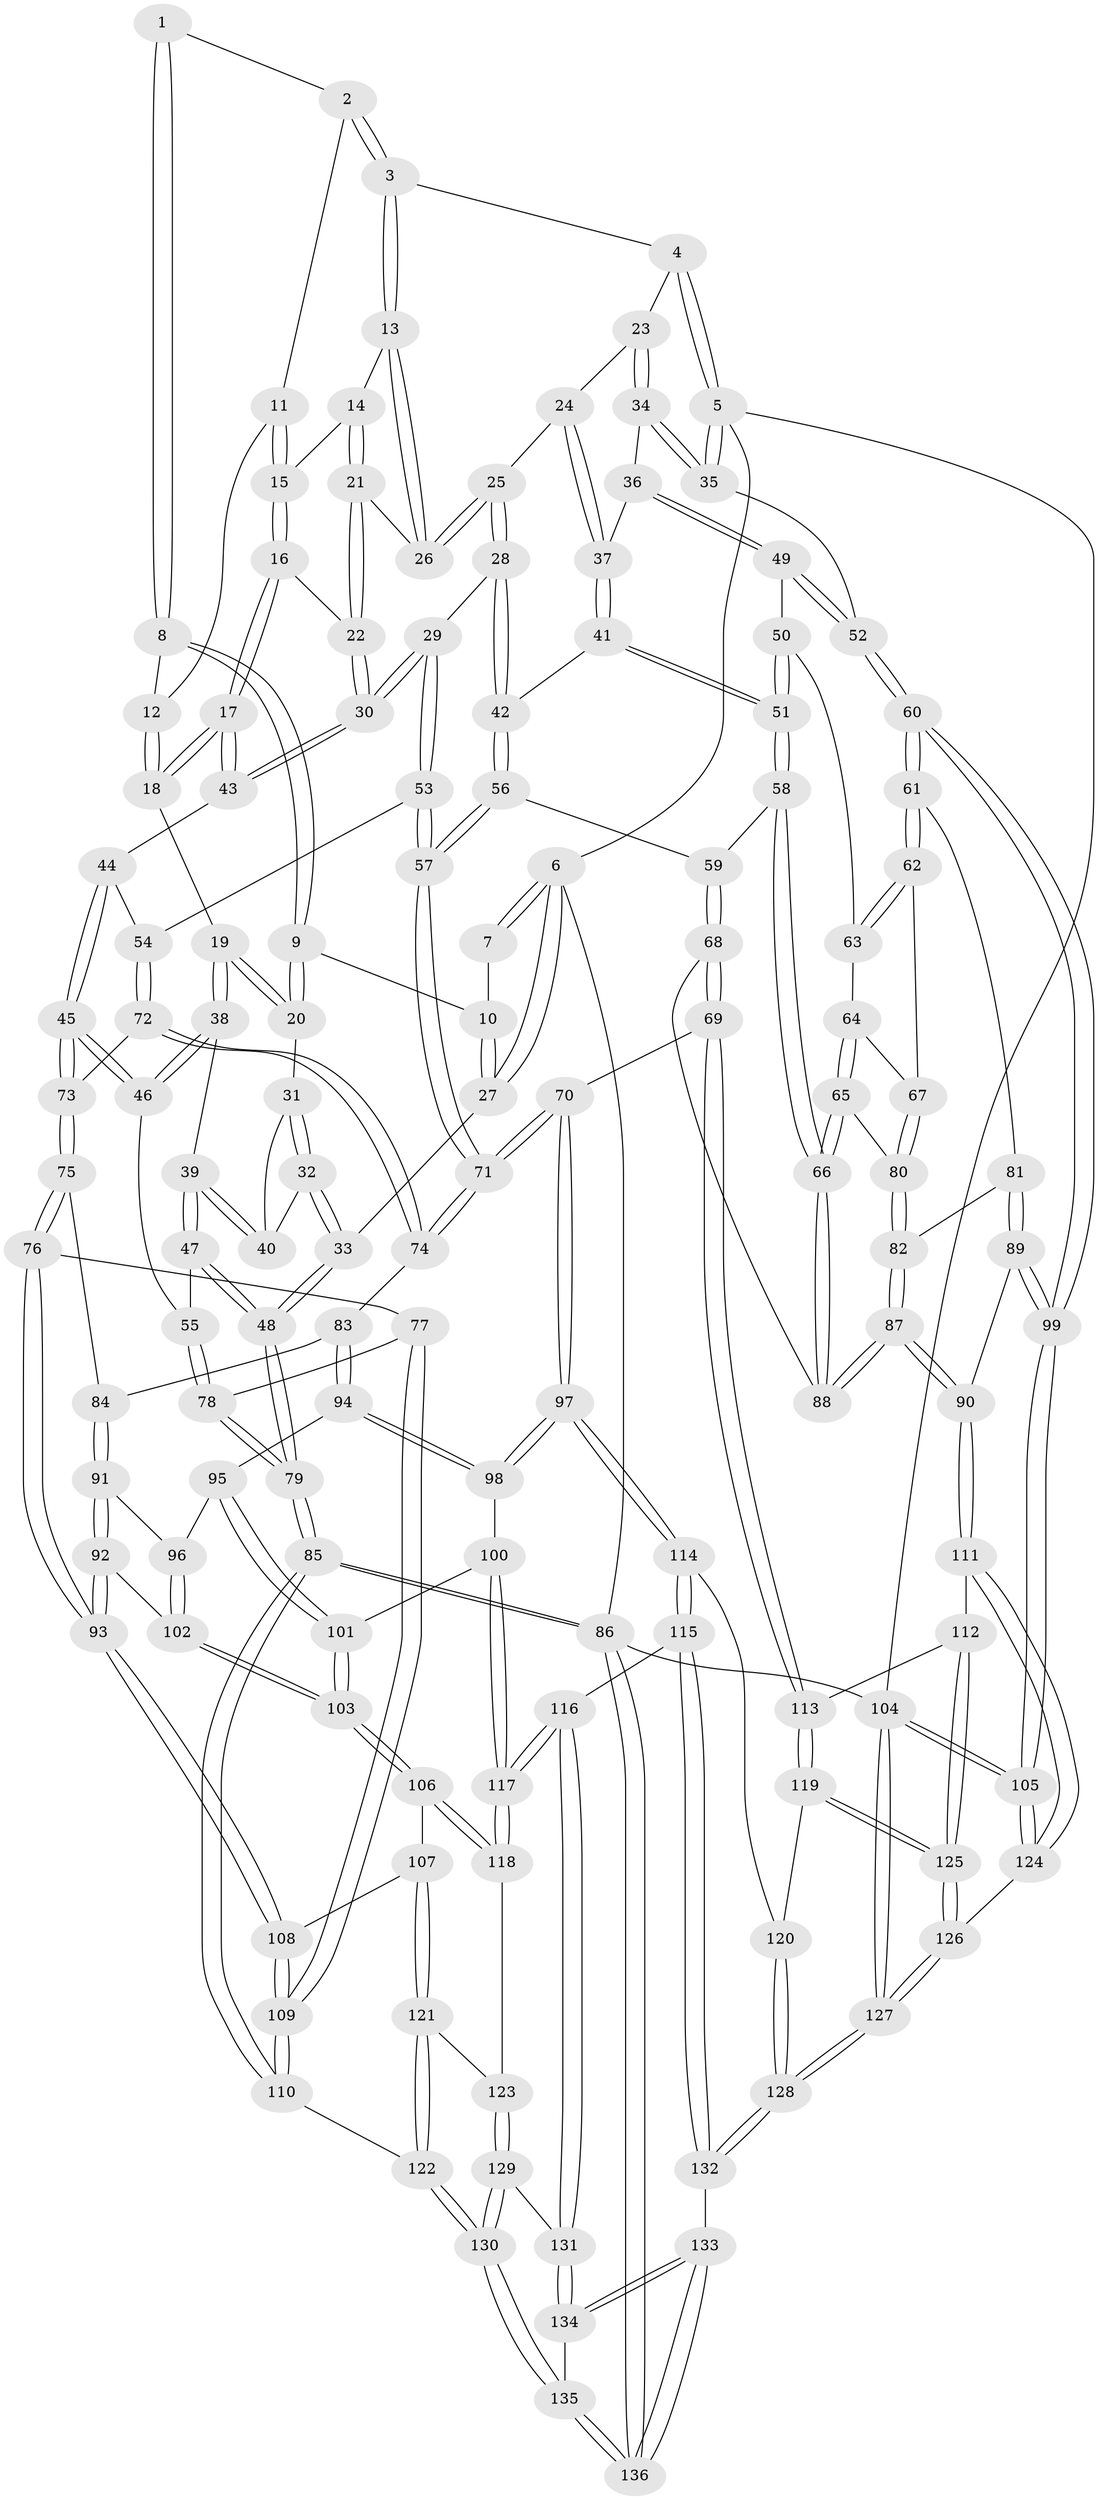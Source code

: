 // Generated by graph-tools (version 1.1) at 2025/03/03/09/25 03:03:20]
// undirected, 136 vertices, 337 edges
graph export_dot {
graph [start="1"]
  node [color=gray90,style=filled];
  1 [pos="+0.16447479898386175+0"];
  2 [pos="+0.36450627739227115+0"];
  3 [pos="+0.7068296711483675+0"];
  4 [pos="+0.7962267598447464+0"];
  5 [pos="+1+0"];
  6 [pos="+0+0"];
  7 [pos="+0.017962926846113236+0"];
  8 [pos="+0.18860961188920022+0.046328670010724896"];
  9 [pos="+0.13482369259989693+0.10891987267029685"];
  10 [pos="+0.08662995275880768+0.05851738390754541"];
  11 [pos="+0.3536203594610025+0"];
  12 [pos="+0.2581267573061466+0.04744059910904407"];
  13 [pos="+0.597550936991132+0.016958250519386105"];
  14 [pos="+0.42911554387189427+0.03900846864674673"];
  15 [pos="+0.3839499690436131+0.03518445756311324"];
  16 [pos="+0.37190860517952967+0.1790829599353748"];
  17 [pos="+0.3592415893305395+0.19227220085278293"];
  18 [pos="+0.32539894309028855+0.17830238884192243"];
  19 [pos="+0.18306037464917982+0.17079623458833076"];
  20 [pos="+0.13658846654884146+0.13700883142277523"];
  21 [pos="+0.5230255220761705+0.10466761212600532"];
  22 [pos="+0.47921487919318156+0.15166189257607887"];
  23 [pos="+0.833026124658493+0.10127008699675848"];
  24 [pos="+0.8271637217610265+0.1081031887680009"];
  25 [pos="+0.6487123005356777+0.1881709512555152"];
  26 [pos="+0.5894514658269866+0.046961325311275975"];
  27 [pos="+0+0.10162094674658606"];
  28 [pos="+0.630526966798719+0.28166228126946813"];
  29 [pos="+0.614588315763199+0.283458417922234"];
  30 [pos="+0.6079883950158749+0.27858523487940917"];
  31 [pos="+0.12508747678270726+0.14456544594840853"];
  32 [pos="+0+0.1696340906316648"];
  33 [pos="+0+0.13703946893753532"];
  34 [pos="+0.8944723199837437+0.1545180515770983"];
  35 [pos="+1+0.10512714072902057"];
  36 [pos="+0.9263651455576549+0.2758833916324694"];
  37 [pos="+0.7683847196295598+0.2718172229119691"];
  38 [pos="+0.1685636613933936+0.3215846290279801"];
  39 [pos="+0.07555679318740732+0.2951679358917589"];
  40 [pos="+0.06461205779951244+0.2590706464641029"];
  41 [pos="+0.739738231080153+0.30078100892431725"];
  42 [pos="+0.6514287038090345+0.29621431826393985"];
  43 [pos="+0.36115859071573164+0.22396793076462324"];
  44 [pos="+0.3601178470187861+0.24136111412392625"];
  45 [pos="+0.24153693571761098+0.3677500595738425"];
  46 [pos="+0.18424793293554423+0.3408447498413077"];
  47 [pos="+0+0.3792995618715753"];
  48 [pos="+0+0.45460804412476047"];
  49 [pos="+0.9368399438395844+0.29066786408912215"];
  50 [pos="+0.874447611413954+0.3631672939063682"];
  51 [pos="+0.7926108189188665+0.3674431974837529"];
  52 [pos="+1+0.36073519232181633"];
  53 [pos="+0.5135149912617523+0.35830581115840493"];
  54 [pos="+0.4490496402964955+0.3549832211609965"];
  55 [pos="+0.09963827338557155+0.41140885638208513"];
  56 [pos="+0.652742306526007+0.31969936713579156"];
  57 [pos="+0.5631251437624891+0.4977796128055024"];
  58 [pos="+0.7707715815546302+0.47165463722192175"];
  59 [pos="+0.6661686095673522+0.3830509446952166"];
  60 [pos="+1+0.4046947347286237"];
  61 [pos="+1+0.4377047878178885"];
  62 [pos="+0.9621165854018676+0.44189256927664855"];
  63 [pos="+0.8750119510871972+0.36474750169831976"];
  64 [pos="+0.8756889260499968+0.3992017699315123"];
  65 [pos="+0.8481837994334234+0.48922925985732574"];
  66 [pos="+0.7748450810407004+0.5192645106145508"];
  67 [pos="+0.9206779703121378+0.45976434643077474"];
  68 [pos="+0.6198626404754336+0.5741681514900702"];
  69 [pos="+0.6055520012644526+0.5787236941465205"];
  70 [pos="+0.6053619259878492+0.5786955780621054"];
  71 [pos="+0.5659340290543133+0.5135949047905317"];
  72 [pos="+0.421002799379299+0.4067503649792861"];
  73 [pos="+0.24799061227910485+0.3935130823827138"];
  74 [pos="+0.4139577383624071+0.4623213544717514"];
  75 [pos="+0.2483588351679777+0.45951132262729516"];
  76 [pos="+0.15209226726194874+0.5553662485191561"];
  77 [pos="+0.13575296670826195+0.5491195729105234"];
  78 [pos="+0.1290008378295195+0.545004239587459"];
  79 [pos="+0+0.47485757233902953"];
  80 [pos="+0.8887567460490875+0.4879021903482342"];
  81 [pos="+0.9631793201989723+0.5260108177591174"];
  82 [pos="+0.9253415115426502+0.5275330820269133"];
  83 [pos="+0.37751831825713505+0.5046137075085548"];
  84 [pos="+0.27549416418211614+0.4741543398084785"];
  85 [pos="+0+0.7477496028211458"];
  86 [pos="+0+1"];
  87 [pos="+0.861352153725488+0.6881024777639568"];
  88 [pos="+0.7518959217811899+0.5644089773045377"];
  89 [pos="+0.9641913436504418+0.6835479556150136"];
  90 [pos="+0.8617402920768128+0.6887423360845458"];
  91 [pos="+0.2982818179479173+0.5672413064895989"];
  92 [pos="+0.264388918291737+0.5942015795042116"];
  93 [pos="+0.16396980870468492+0.5873176107999911"];
  94 [pos="+0.3827265003942458+0.5248938982771187"];
  95 [pos="+0.3561456825131129+0.5663725768274742"];
  96 [pos="+0.33196243607785686+0.5849771253005984"];
  97 [pos="+0.5277855865299361+0.620252550609665"];
  98 [pos="+0.4901189360321303+0.6216488721254521"];
  99 [pos="+1+0.7189262077669873"];
  100 [pos="+0.4731637155063281+0.6324739137951261"];
  101 [pos="+0.3923821965187783+0.6664943404965606"];
  102 [pos="+0.3166297106792889+0.6246956328374585"];
  103 [pos="+0.33340051622354705+0.7085825736492527"];
  104 [pos="+1+1"];
  105 [pos="+1+1"];
  106 [pos="+0.33215992735115446+0.7107182237135021"];
  107 [pos="+0.1814691876684882+0.7044071189195681"];
  108 [pos="+0.17295123662890519+0.692536775433108"];
  109 [pos="+0+0.7225622643447075"];
  110 [pos="+0+0.7562379061145058"];
  111 [pos="+0.8473138885791509+0.7209704808120054"];
  112 [pos="+0.8153432192556872+0.7606929958436532"];
  113 [pos="+0.6360993989572307+0.6962850118426949"];
  114 [pos="+0.5126972399417379+0.8205730218639019"];
  115 [pos="+0.4679921305011237+0.8538941145834559"];
  116 [pos="+0.4507851929160288+0.8534987194699528"];
  117 [pos="+0.423749726642012+0.8229839669451003"];
  118 [pos="+0.3561232326730897+0.7669846081227567"];
  119 [pos="+0.6317272847808434+0.8039882202067025"];
  120 [pos="+0.6257371987249337+0.8098134069840743"];
  121 [pos="+0.17405941576525488+0.7665760899035611"];
  122 [pos="+0.097009793863701+0.8716453646891905"];
  123 [pos="+0.26266817183912095+0.8507984048744134"];
  124 [pos="+1+0.9378936254820577"];
  125 [pos="+0.7942177280802255+0.799238260038276"];
  126 [pos="+0.7956383200216591+0.8210369318054155"];
  127 [pos="+0.7321861293052422+1"];
  128 [pos="+0.731260979828691+1"];
  129 [pos="+0.2652673622102621+0.9019502867338952"];
  130 [pos="+0.15258193853702345+1"];
  131 [pos="+0.3929510223656286+0.9149169204476932"];
  132 [pos="+0.7075116182928155+1"];
  133 [pos="+0.3997227176894042+1"];
  134 [pos="+0.3897769212920348+0.9403354191530299"];
  135 [pos="+0.14949852100516922+1"];
  136 [pos="+0.10258377476113756+1"];
  1 -- 2;
  1 -- 8;
  1 -- 8;
  2 -- 3;
  2 -- 3;
  2 -- 11;
  3 -- 4;
  3 -- 13;
  3 -- 13;
  4 -- 5;
  4 -- 5;
  4 -- 23;
  5 -- 6;
  5 -- 35;
  5 -- 35;
  5 -- 104;
  6 -- 7;
  6 -- 7;
  6 -- 27;
  6 -- 27;
  6 -- 86;
  7 -- 10;
  8 -- 9;
  8 -- 9;
  8 -- 12;
  9 -- 10;
  9 -- 20;
  9 -- 20;
  10 -- 27;
  10 -- 27;
  11 -- 12;
  11 -- 15;
  11 -- 15;
  12 -- 18;
  12 -- 18;
  13 -- 14;
  13 -- 26;
  13 -- 26;
  14 -- 15;
  14 -- 21;
  14 -- 21;
  15 -- 16;
  15 -- 16;
  16 -- 17;
  16 -- 17;
  16 -- 22;
  17 -- 18;
  17 -- 18;
  17 -- 43;
  17 -- 43;
  18 -- 19;
  19 -- 20;
  19 -- 20;
  19 -- 38;
  19 -- 38;
  20 -- 31;
  21 -- 22;
  21 -- 22;
  21 -- 26;
  22 -- 30;
  22 -- 30;
  23 -- 24;
  23 -- 34;
  23 -- 34;
  24 -- 25;
  24 -- 37;
  24 -- 37;
  25 -- 26;
  25 -- 26;
  25 -- 28;
  25 -- 28;
  27 -- 33;
  28 -- 29;
  28 -- 42;
  28 -- 42;
  29 -- 30;
  29 -- 30;
  29 -- 53;
  29 -- 53;
  30 -- 43;
  30 -- 43;
  31 -- 32;
  31 -- 32;
  31 -- 40;
  32 -- 33;
  32 -- 33;
  32 -- 40;
  33 -- 48;
  33 -- 48;
  34 -- 35;
  34 -- 35;
  34 -- 36;
  35 -- 52;
  36 -- 37;
  36 -- 49;
  36 -- 49;
  37 -- 41;
  37 -- 41;
  38 -- 39;
  38 -- 46;
  38 -- 46;
  39 -- 40;
  39 -- 40;
  39 -- 47;
  39 -- 47;
  41 -- 42;
  41 -- 51;
  41 -- 51;
  42 -- 56;
  42 -- 56;
  43 -- 44;
  44 -- 45;
  44 -- 45;
  44 -- 54;
  45 -- 46;
  45 -- 46;
  45 -- 73;
  45 -- 73;
  46 -- 55;
  47 -- 48;
  47 -- 48;
  47 -- 55;
  48 -- 79;
  48 -- 79;
  49 -- 50;
  49 -- 52;
  49 -- 52;
  50 -- 51;
  50 -- 51;
  50 -- 63;
  51 -- 58;
  51 -- 58;
  52 -- 60;
  52 -- 60;
  53 -- 54;
  53 -- 57;
  53 -- 57;
  54 -- 72;
  54 -- 72;
  55 -- 78;
  55 -- 78;
  56 -- 57;
  56 -- 57;
  56 -- 59;
  57 -- 71;
  57 -- 71;
  58 -- 59;
  58 -- 66;
  58 -- 66;
  59 -- 68;
  59 -- 68;
  60 -- 61;
  60 -- 61;
  60 -- 99;
  60 -- 99;
  61 -- 62;
  61 -- 62;
  61 -- 81;
  62 -- 63;
  62 -- 63;
  62 -- 67;
  63 -- 64;
  64 -- 65;
  64 -- 65;
  64 -- 67;
  65 -- 66;
  65 -- 66;
  65 -- 80;
  66 -- 88;
  66 -- 88;
  67 -- 80;
  67 -- 80;
  68 -- 69;
  68 -- 69;
  68 -- 88;
  69 -- 70;
  69 -- 113;
  69 -- 113;
  70 -- 71;
  70 -- 71;
  70 -- 97;
  70 -- 97;
  71 -- 74;
  71 -- 74;
  72 -- 73;
  72 -- 74;
  72 -- 74;
  73 -- 75;
  73 -- 75;
  74 -- 83;
  75 -- 76;
  75 -- 76;
  75 -- 84;
  76 -- 77;
  76 -- 93;
  76 -- 93;
  77 -- 78;
  77 -- 109;
  77 -- 109;
  78 -- 79;
  78 -- 79;
  79 -- 85;
  79 -- 85;
  80 -- 82;
  80 -- 82;
  81 -- 82;
  81 -- 89;
  81 -- 89;
  82 -- 87;
  82 -- 87;
  83 -- 84;
  83 -- 94;
  83 -- 94;
  84 -- 91;
  84 -- 91;
  85 -- 86;
  85 -- 86;
  85 -- 110;
  85 -- 110;
  86 -- 136;
  86 -- 136;
  86 -- 104;
  87 -- 88;
  87 -- 88;
  87 -- 90;
  87 -- 90;
  89 -- 90;
  89 -- 99;
  89 -- 99;
  90 -- 111;
  90 -- 111;
  91 -- 92;
  91 -- 92;
  91 -- 96;
  92 -- 93;
  92 -- 93;
  92 -- 102;
  93 -- 108;
  93 -- 108;
  94 -- 95;
  94 -- 98;
  94 -- 98;
  95 -- 96;
  95 -- 101;
  95 -- 101;
  96 -- 102;
  96 -- 102;
  97 -- 98;
  97 -- 98;
  97 -- 114;
  97 -- 114;
  98 -- 100;
  99 -- 105;
  99 -- 105;
  100 -- 101;
  100 -- 117;
  100 -- 117;
  101 -- 103;
  101 -- 103;
  102 -- 103;
  102 -- 103;
  103 -- 106;
  103 -- 106;
  104 -- 105;
  104 -- 105;
  104 -- 127;
  104 -- 127;
  105 -- 124;
  105 -- 124;
  106 -- 107;
  106 -- 118;
  106 -- 118;
  107 -- 108;
  107 -- 121;
  107 -- 121;
  108 -- 109;
  108 -- 109;
  109 -- 110;
  109 -- 110;
  110 -- 122;
  111 -- 112;
  111 -- 124;
  111 -- 124;
  112 -- 113;
  112 -- 125;
  112 -- 125;
  113 -- 119;
  113 -- 119;
  114 -- 115;
  114 -- 115;
  114 -- 120;
  115 -- 116;
  115 -- 132;
  115 -- 132;
  116 -- 117;
  116 -- 117;
  116 -- 131;
  116 -- 131;
  117 -- 118;
  117 -- 118;
  118 -- 123;
  119 -- 120;
  119 -- 125;
  119 -- 125;
  120 -- 128;
  120 -- 128;
  121 -- 122;
  121 -- 122;
  121 -- 123;
  122 -- 130;
  122 -- 130;
  123 -- 129;
  123 -- 129;
  124 -- 126;
  125 -- 126;
  125 -- 126;
  126 -- 127;
  126 -- 127;
  127 -- 128;
  127 -- 128;
  128 -- 132;
  128 -- 132;
  129 -- 130;
  129 -- 130;
  129 -- 131;
  130 -- 135;
  130 -- 135;
  131 -- 134;
  131 -- 134;
  132 -- 133;
  133 -- 134;
  133 -- 134;
  133 -- 136;
  133 -- 136;
  134 -- 135;
  135 -- 136;
  135 -- 136;
}
